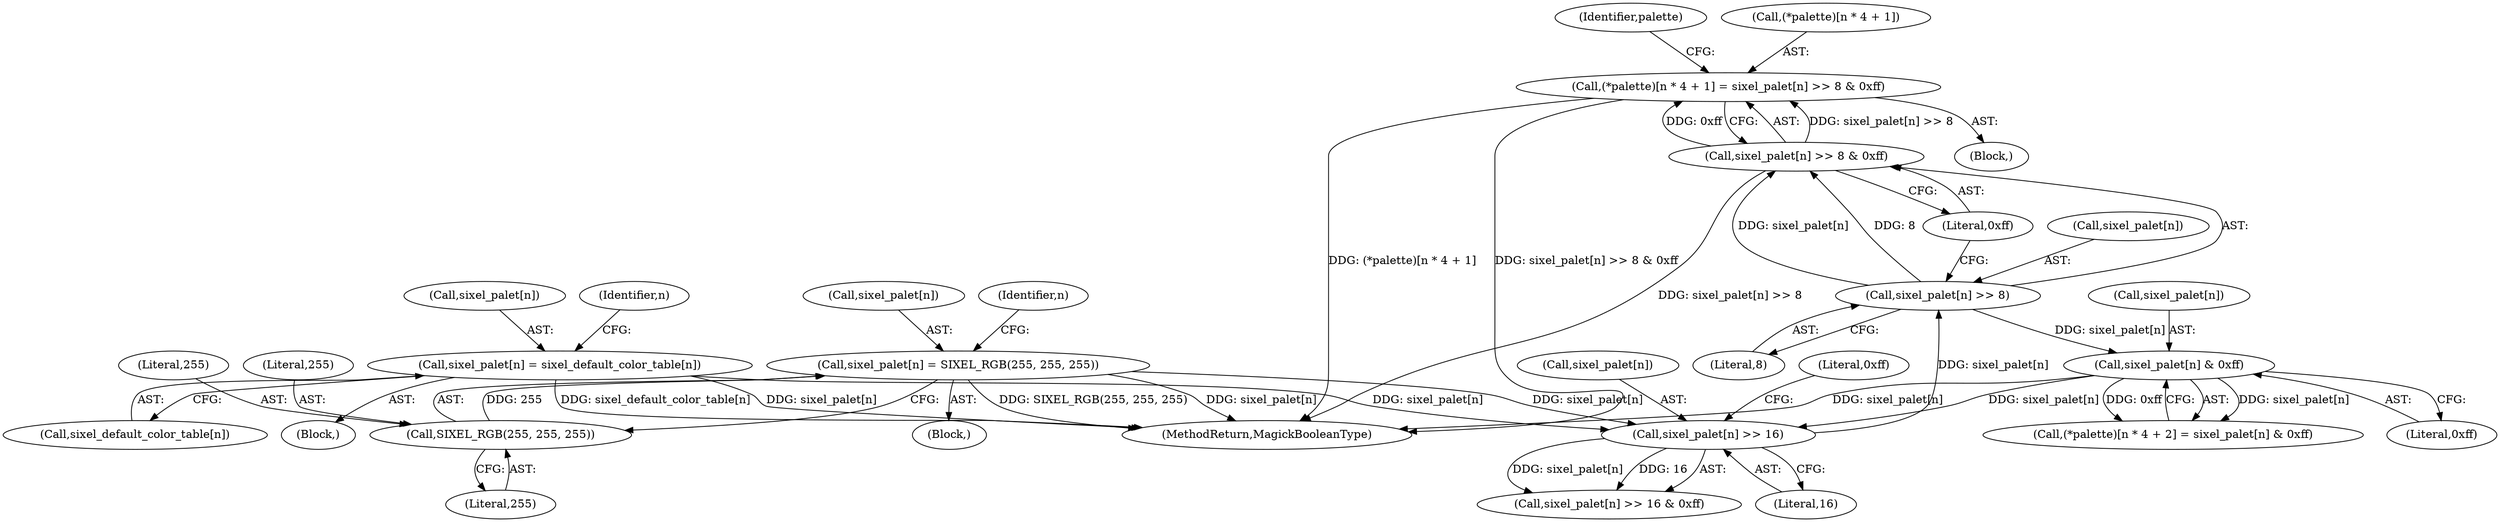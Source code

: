 digraph "0_ImageMagick_10b3823a7619ed22d42764733eb052c4159bc8c1_2@pointer" {
"1001396" [label="(Call,(*palette)[n * 4 + 1] = sixel_palet[n] >> 8 & 0xff)"];
"1001405" [label="(Call,sixel_palet[n] >> 8 & 0xff)"];
"1001406" [label="(Call,sixel_palet[n] >> 8)"];
"1001390" [label="(Call,sixel_palet[n] >> 16)"];
"1001421" [label="(Call,sixel_palet[n] & 0xff)"];
"1000307" [label="(Call,sixel_palet[n] = SIXEL_RGB(255, 255, 255))"];
"1000311" [label="(Call,SIXEL_RGB(255, 255, 255))"];
"1000223" [label="(Call,sixel_palet[n] = sixel_default_color_table[n])"];
"1001411" [label="(Literal,0xff)"];
"1000312" [label="(Literal,255)"];
"1001395" [label="(Literal,0xff)"];
"1000227" [label="(Call,sixel_default_color_table[n])"];
"1000307" [label="(Call,sixel_palet[n] = SIXEL_RGB(255, 255, 255))"];
"1000308" [label="(Call,sixel_palet[n])"];
"1000305" [label="(Identifier,n)"];
"1001396" [label="(Call,(*palette)[n * 4 + 1] = sixel_palet[n] >> 8 & 0xff)"];
"1001422" [label="(Call,sixel_palet[n])"];
"1001421" [label="(Call,sixel_palet[n] & 0xff)"];
"1001407" [label="(Call,sixel_palet[n])"];
"1001394" [label="(Literal,16)"];
"1001406" [label="(Call,sixel_palet[n] >> 8)"];
"1000306" [label="(Block,)"];
"1000224" [label="(Call,sixel_palet[n])"];
"1001415" [label="(Identifier,palette)"];
"1000311" [label="(Call,SIXEL_RGB(255, 255, 255))"];
"1000223" [label="(Call,sixel_palet[n] = sixel_default_color_table[n])"];
"1001425" [label="(Literal,0xff)"];
"1001397" [label="(Call,(*palette)[n * 4 + 1])"];
"1001412" [label="(Call,(*palette)[n * 4 + 2] = sixel_palet[n] & 0xff)"];
"1001438" [label="(MethodReturn,MagickBooleanType)"];
"1000313" [label="(Literal,255)"];
"1000221" [label="(Identifier,n)"];
"1001391" [label="(Call,sixel_palet[n])"];
"1000222" [label="(Block,)"];
"1001405" [label="(Call,sixel_palet[n] >> 8 & 0xff)"];
"1001389" [label="(Call,sixel_palet[n] >> 16 & 0xff)"];
"1001379" [label="(Block,)"];
"1000314" [label="(Literal,255)"];
"1001390" [label="(Call,sixel_palet[n] >> 16)"];
"1001410" [label="(Literal,8)"];
"1001396" -> "1001379"  [label="AST: "];
"1001396" -> "1001405"  [label="CFG: "];
"1001397" -> "1001396"  [label="AST: "];
"1001405" -> "1001396"  [label="AST: "];
"1001415" -> "1001396"  [label="CFG: "];
"1001396" -> "1001438"  [label="DDG: sixel_palet[n] >> 8 & 0xff"];
"1001396" -> "1001438"  [label="DDG: (*palette)[n * 4 + 1]"];
"1001405" -> "1001396"  [label="DDG: sixel_palet[n] >> 8"];
"1001405" -> "1001396"  [label="DDG: 0xff"];
"1001405" -> "1001411"  [label="CFG: "];
"1001406" -> "1001405"  [label="AST: "];
"1001411" -> "1001405"  [label="AST: "];
"1001405" -> "1001438"  [label="DDG: sixel_palet[n] >> 8"];
"1001406" -> "1001405"  [label="DDG: sixel_palet[n]"];
"1001406" -> "1001405"  [label="DDG: 8"];
"1001406" -> "1001410"  [label="CFG: "];
"1001407" -> "1001406"  [label="AST: "];
"1001410" -> "1001406"  [label="AST: "];
"1001411" -> "1001406"  [label="CFG: "];
"1001390" -> "1001406"  [label="DDG: sixel_palet[n]"];
"1001406" -> "1001421"  [label="DDG: sixel_palet[n]"];
"1001390" -> "1001389"  [label="AST: "];
"1001390" -> "1001394"  [label="CFG: "];
"1001391" -> "1001390"  [label="AST: "];
"1001394" -> "1001390"  [label="AST: "];
"1001395" -> "1001390"  [label="CFG: "];
"1001390" -> "1001389"  [label="DDG: sixel_palet[n]"];
"1001390" -> "1001389"  [label="DDG: 16"];
"1001421" -> "1001390"  [label="DDG: sixel_palet[n]"];
"1000307" -> "1001390"  [label="DDG: sixel_palet[n]"];
"1000223" -> "1001390"  [label="DDG: sixel_palet[n]"];
"1001421" -> "1001412"  [label="AST: "];
"1001421" -> "1001425"  [label="CFG: "];
"1001422" -> "1001421"  [label="AST: "];
"1001425" -> "1001421"  [label="AST: "];
"1001412" -> "1001421"  [label="CFG: "];
"1001421" -> "1001438"  [label="DDG: sixel_palet[n]"];
"1001421" -> "1001412"  [label="DDG: sixel_palet[n]"];
"1001421" -> "1001412"  [label="DDG: 0xff"];
"1000307" -> "1000306"  [label="AST: "];
"1000307" -> "1000311"  [label="CFG: "];
"1000308" -> "1000307"  [label="AST: "];
"1000311" -> "1000307"  [label="AST: "];
"1000305" -> "1000307"  [label="CFG: "];
"1000307" -> "1001438"  [label="DDG: SIXEL_RGB(255, 255, 255)"];
"1000307" -> "1001438"  [label="DDG: sixel_palet[n]"];
"1000311" -> "1000307"  [label="DDG: 255"];
"1000311" -> "1000314"  [label="CFG: "];
"1000312" -> "1000311"  [label="AST: "];
"1000313" -> "1000311"  [label="AST: "];
"1000314" -> "1000311"  [label="AST: "];
"1000223" -> "1000222"  [label="AST: "];
"1000223" -> "1000227"  [label="CFG: "];
"1000224" -> "1000223"  [label="AST: "];
"1000227" -> "1000223"  [label="AST: "];
"1000221" -> "1000223"  [label="CFG: "];
"1000223" -> "1001438"  [label="DDG: sixel_default_color_table[n]"];
"1000223" -> "1001438"  [label="DDG: sixel_palet[n]"];
}
